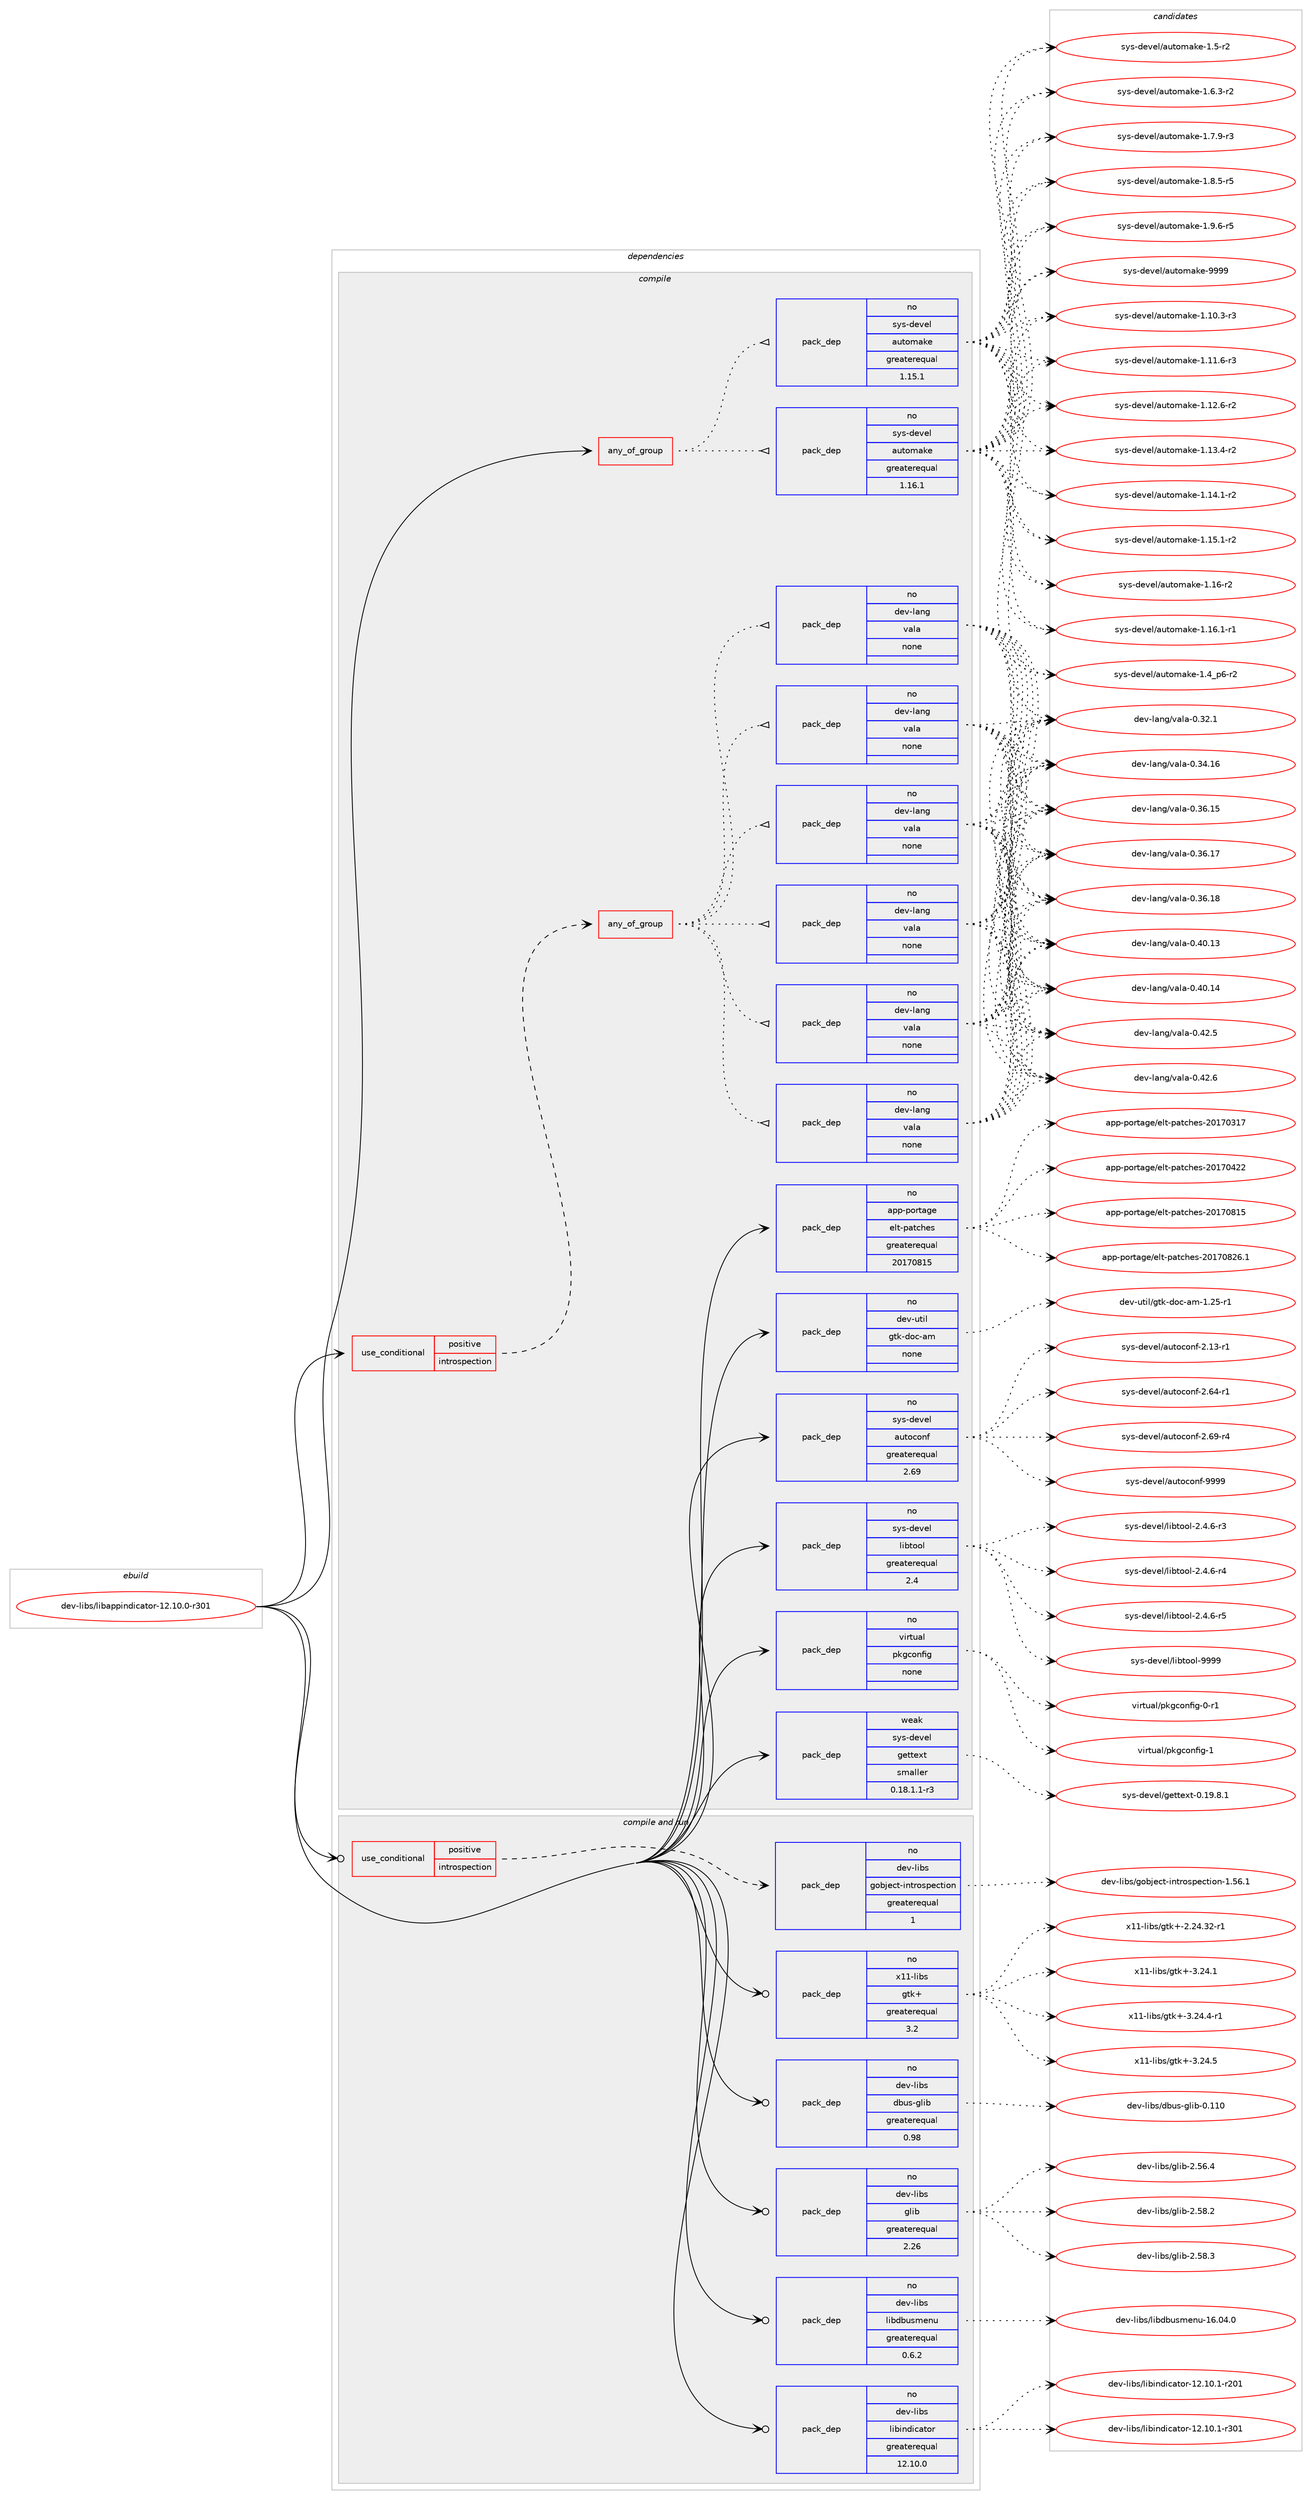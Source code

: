 digraph prolog {

# *************
# Graph options
# *************

newrank=true;
concentrate=true;
compound=true;
graph [rankdir=LR,fontname=Helvetica,fontsize=10,ranksep=1.5];#, ranksep=2.5, nodesep=0.2];
edge  [arrowhead=vee];
node  [fontname=Helvetica,fontsize=10];

# **********
# The ebuild
# **********

subgraph cluster_leftcol {
color=gray;
rank=same;
label=<<i>ebuild</i>>;
id [label="dev-libs/libappindicator-12.10.0-r301", color=red, width=4, href="../dev-libs/libappindicator-12.10.0-r301.svg"];
}

# ****************
# The dependencies
# ****************

subgraph cluster_midcol {
color=gray;
label=<<i>dependencies</i>>;
subgraph cluster_compile {
fillcolor="#eeeeee";
style=filled;
label=<<i>compile</i>>;
subgraph any22198 {
dependency1366843 [label=<<TABLE BORDER="0" CELLBORDER="1" CELLSPACING="0" CELLPADDING="4"><TR><TD CELLPADDING="10">any_of_group</TD></TR></TABLE>>, shape=none, color=red];subgraph pack978269 {
dependency1366844 [label=<<TABLE BORDER="0" CELLBORDER="1" CELLSPACING="0" CELLPADDING="4" WIDTH="220"><TR><TD ROWSPAN="6" CELLPADDING="30">pack_dep</TD></TR><TR><TD WIDTH="110">no</TD></TR><TR><TD>sys-devel</TD></TR><TR><TD>automake</TD></TR><TR><TD>greaterequal</TD></TR><TR><TD>1.16.1</TD></TR></TABLE>>, shape=none, color=blue];
}
dependency1366843:e -> dependency1366844:w [weight=20,style="dotted",arrowhead="oinv"];
subgraph pack978270 {
dependency1366845 [label=<<TABLE BORDER="0" CELLBORDER="1" CELLSPACING="0" CELLPADDING="4" WIDTH="220"><TR><TD ROWSPAN="6" CELLPADDING="30">pack_dep</TD></TR><TR><TD WIDTH="110">no</TD></TR><TR><TD>sys-devel</TD></TR><TR><TD>automake</TD></TR><TR><TD>greaterequal</TD></TR><TR><TD>1.15.1</TD></TR></TABLE>>, shape=none, color=blue];
}
dependency1366843:e -> dependency1366845:w [weight=20,style="dotted",arrowhead="oinv"];
}
id:e -> dependency1366843:w [weight=20,style="solid",arrowhead="vee"];
subgraph cond365824 {
dependency1366846 [label=<<TABLE BORDER="0" CELLBORDER="1" CELLSPACING="0" CELLPADDING="4"><TR><TD ROWSPAN="3" CELLPADDING="10">use_conditional</TD></TR><TR><TD>positive</TD></TR><TR><TD>introspection</TD></TR></TABLE>>, shape=none, color=red];
subgraph any22199 {
dependency1366847 [label=<<TABLE BORDER="0" CELLBORDER="1" CELLSPACING="0" CELLPADDING="4"><TR><TD CELLPADDING="10">any_of_group</TD></TR></TABLE>>, shape=none, color=red];subgraph pack978271 {
dependency1366848 [label=<<TABLE BORDER="0" CELLBORDER="1" CELLSPACING="0" CELLPADDING="4" WIDTH="220"><TR><TD ROWSPAN="6" CELLPADDING="30">pack_dep</TD></TR><TR><TD WIDTH="110">no</TD></TR><TR><TD>dev-lang</TD></TR><TR><TD>vala</TD></TR><TR><TD>none</TD></TR><TR><TD></TD></TR></TABLE>>, shape=none, color=blue];
}
dependency1366847:e -> dependency1366848:w [weight=20,style="dotted",arrowhead="oinv"];
subgraph pack978272 {
dependency1366849 [label=<<TABLE BORDER="0" CELLBORDER="1" CELLSPACING="0" CELLPADDING="4" WIDTH="220"><TR><TD ROWSPAN="6" CELLPADDING="30">pack_dep</TD></TR><TR><TD WIDTH="110">no</TD></TR><TR><TD>dev-lang</TD></TR><TR><TD>vala</TD></TR><TR><TD>none</TD></TR><TR><TD></TD></TR></TABLE>>, shape=none, color=blue];
}
dependency1366847:e -> dependency1366849:w [weight=20,style="dotted",arrowhead="oinv"];
subgraph pack978273 {
dependency1366850 [label=<<TABLE BORDER="0" CELLBORDER="1" CELLSPACING="0" CELLPADDING="4" WIDTH="220"><TR><TD ROWSPAN="6" CELLPADDING="30">pack_dep</TD></TR><TR><TD WIDTH="110">no</TD></TR><TR><TD>dev-lang</TD></TR><TR><TD>vala</TD></TR><TR><TD>none</TD></TR><TR><TD></TD></TR></TABLE>>, shape=none, color=blue];
}
dependency1366847:e -> dependency1366850:w [weight=20,style="dotted",arrowhead="oinv"];
subgraph pack978274 {
dependency1366851 [label=<<TABLE BORDER="0" CELLBORDER="1" CELLSPACING="0" CELLPADDING="4" WIDTH="220"><TR><TD ROWSPAN="6" CELLPADDING="30">pack_dep</TD></TR><TR><TD WIDTH="110">no</TD></TR><TR><TD>dev-lang</TD></TR><TR><TD>vala</TD></TR><TR><TD>none</TD></TR><TR><TD></TD></TR></TABLE>>, shape=none, color=blue];
}
dependency1366847:e -> dependency1366851:w [weight=20,style="dotted",arrowhead="oinv"];
subgraph pack978275 {
dependency1366852 [label=<<TABLE BORDER="0" CELLBORDER="1" CELLSPACING="0" CELLPADDING="4" WIDTH="220"><TR><TD ROWSPAN="6" CELLPADDING="30">pack_dep</TD></TR><TR><TD WIDTH="110">no</TD></TR><TR><TD>dev-lang</TD></TR><TR><TD>vala</TD></TR><TR><TD>none</TD></TR><TR><TD></TD></TR></TABLE>>, shape=none, color=blue];
}
dependency1366847:e -> dependency1366852:w [weight=20,style="dotted",arrowhead="oinv"];
subgraph pack978276 {
dependency1366853 [label=<<TABLE BORDER="0" CELLBORDER="1" CELLSPACING="0" CELLPADDING="4" WIDTH="220"><TR><TD ROWSPAN="6" CELLPADDING="30">pack_dep</TD></TR><TR><TD WIDTH="110">no</TD></TR><TR><TD>dev-lang</TD></TR><TR><TD>vala</TD></TR><TR><TD>none</TD></TR><TR><TD></TD></TR></TABLE>>, shape=none, color=blue];
}
dependency1366847:e -> dependency1366853:w [weight=20,style="dotted",arrowhead="oinv"];
}
dependency1366846:e -> dependency1366847:w [weight=20,style="dashed",arrowhead="vee"];
}
id:e -> dependency1366846:w [weight=20,style="solid",arrowhead="vee"];
subgraph pack978277 {
dependency1366854 [label=<<TABLE BORDER="0" CELLBORDER="1" CELLSPACING="0" CELLPADDING="4" WIDTH="220"><TR><TD ROWSPAN="6" CELLPADDING="30">pack_dep</TD></TR><TR><TD WIDTH="110">no</TD></TR><TR><TD>app-portage</TD></TR><TR><TD>elt-patches</TD></TR><TR><TD>greaterequal</TD></TR><TR><TD>20170815</TD></TR></TABLE>>, shape=none, color=blue];
}
id:e -> dependency1366854:w [weight=20,style="solid",arrowhead="vee"];
subgraph pack978278 {
dependency1366855 [label=<<TABLE BORDER="0" CELLBORDER="1" CELLSPACING="0" CELLPADDING="4" WIDTH="220"><TR><TD ROWSPAN="6" CELLPADDING="30">pack_dep</TD></TR><TR><TD WIDTH="110">no</TD></TR><TR><TD>dev-util</TD></TR><TR><TD>gtk-doc-am</TD></TR><TR><TD>none</TD></TR><TR><TD></TD></TR></TABLE>>, shape=none, color=blue];
}
id:e -> dependency1366855:w [weight=20,style="solid",arrowhead="vee"];
subgraph pack978279 {
dependency1366856 [label=<<TABLE BORDER="0" CELLBORDER="1" CELLSPACING="0" CELLPADDING="4" WIDTH="220"><TR><TD ROWSPAN="6" CELLPADDING="30">pack_dep</TD></TR><TR><TD WIDTH="110">no</TD></TR><TR><TD>sys-devel</TD></TR><TR><TD>autoconf</TD></TR><TR><TD>greaterequal</TD></TR><TR><TD>2.69</TD></TR></TABLE>>, shape=none, color=blue];
}
id:e -> dependency1366856:w [weight=20,style="solid",arrowhead="vee"];
subgraph pack978280 {
dependency1366857 [label=<<TABLE BORDER="0" CELLBORDER="1" CELLSPACING="0" CELLPADDING="4" WIDTH="220"><TR><TD ROWSPAN="6" CELLPADDING="30">pack_dep</TD></TR><TR><TD WIDTH="110">no</TD></TR><TR><TD>sys-devel</TD></TR><TR><TD>libtool</TD></TR><TR><TD>greaterequal</TD></TR><TR><TD>2.4</TD></TR></TABLE>>, shape=none, color=blue];
}
id:e -> dependency1366857:w [weight=20,style="solid",arrowhead="vee"];
subgraph pack978281 {
dependency1366858 [label=<<TABLE BORDER="0" CELLBORDER="1" CELLSPACING="0" CELLPADDING="4" WIDTH="220"><TR><TD ROWSPAN="6" CELLPADDING="30">pack_dep</TD></TR><TR><TD WIDTH="110">no</TD></TR><TR><TD>virtual</TD></TR><TR><TD>pkgconfig</TD></TR><TR><TD>none</TD></TR><TR><TD></TD></TR></TABLE>>, shape=none, color=blue];
}
id:e -> dependency1366858:w [weight=20,style="solid",arrowhead="vee"];
subgraph pack978282 {
dependency1366859 [label=<<TABLE BORDER="0" CELLBORDER="1" CELLSPACING="0" CELLPADDING="4" WIDTH="220"><TR><TD ROWSPAN="6" CELLPADDING="30">pack_dep</TD></TR><TR><TD WIDTH="110">weak</TD></TR><TR><TD>sys-devel</TD></TR><TR><TD>gettext</TD></TR><TR><TD>smaller</TD></TR><TR><TD>0.18.1.1-r3</TD></TR></TABLE>>, shape=none, color=blue];
}
id:e -> dependency1366859:w [weight=20,style="solid",arrowhead="vee"];
}
subgraph cluster_compileandrun {
fillcolor="#eeeeee";
style=filled;
label=<<i>compile and run</i>>;
subgraph cond365825 {
dependency1366860 [label=<<TABLE BORDER="0" CELLBORDER="1" CELLSPACING="0" CELLPADDING="4"><TR><TD ROWSPAN="3" CELLPADDING="10">use_conditional</TD></TR><TR><TD>positive</TD></TR><TR><TD>introspection</TD></TR></TABLE>>, shape=none, color=red];
subgraph pack978283 {
dependency1366861 [label=<<TABLE BORDER="0" CELLBORDER="1" CELLSPACING="0" CELLPADDING="4" WIDTH="220"><TR><TD ROWSPAN="6" CELLPADDING="30">pack_dep</TD></TR><TR><TD WIDTH="110">no</TD></TR><TR><TD>dev-libs</TD></TR><TR><TD>gobject-introspection</TD></TR><TR><TD>greaterequal</TD></TR><TR><TD>1</TD></TR></TABLE>>, shape=none, color=blue];
}
dependency1366860:e -> dependency1366861:w [weight=20,style="dashed",arrowhead="vee"];
}
id:e -> dependency1366860:w [weight=20,style="solid",arrowhead="odotvee"];
subgraph pack978284 {
dependency1366862 [label=<<TABLE BORDER="0" CELLBORDER="1" CELLSPACING="0" CELLPADDING="4" WIDTH="220"><TR><TD ROWSPAN="6" CELLPADDING="30">pack_dep</TD></TR><TR><TD WIDTH="110">no</TD></TR><TR><TD>dev-libs</TD></TR><TR><TD>dbus-glib</TD></TR><TR><TD>greaterequal</TD></TR><TR><TD>0.98</TD></TR></TABLE>>, shape=none, color=blue];
}
id:e -> dependency1366862:w [weight=20,style="solid",arrowhead="odotvee"];
subgraph pack978285 {
dependency1366863 [label=<<TABLE BORDER="0" CELLBORDER="1" CELLSPACING="0" CELLPADDING="4" WIDTH="220"><TR><TD ROWSPAN="6" CELLPADDING="30">pack_dep</TD></TR><TR><TD WIDTH="110">no</TD></TR><TR><TD>dev-libs</TD></TR><TR><TD>glib</TD></TR><TR><TD>greaterequal</TD></TR><TR><TD>2.26</TD></TR></TABLE>>, shape=none, color=blue];
}
id:e -> dependency1366863:w [weight=20,style="solid",arrowhead="odotvee"];
subgraph pack978286 {
dependency1366864 [label=<<TABLE BORDER="0" CELLBORDER="1" CELLSPACING="0" CELLPADDING="4" WIDTH="220"><TR><TD ROWSPAN="6" CELLPADDING="30">pack_dep</TD></TR><TR><TD WIDTH="110">no</TD></TR><TR><TD>dev-libs</TD></TR><TR><TD>libdbusmenu</TD></TR><TR><TD>greaterequal</TD></TR><TR><TD>0.6.2</TD></TR></TABLE>>, shape=none, color=blue];
}
id:e -> dependency1366864:w [weight=20,style="solid",arrowhead="odotvee"];
subgraph pack978287 {
dependency1366865 [label=<<TABLE BORDER="0" CELLBORDER="1" CELLSPACING="0" CELLPADDING="4" WIDTH="220"><TR><TD ROWSPAN="6" CELLPADDING="30">pack_dep</TD></TR><TR><TD WIDTH="110">no</TD></TR><TR><TD>dev-libs</TD></TR><TR><TD>libindicator</TD></TR><TR><TD>greaterequal</TD></TR><TR><TD>12.10.0</TD></TR></TABLE>>, shape=none, color=blue];
}
id:e -> dependency1366865:w [weight=20,style="solid",arrowhead="odotvee"];
subgraph pack978288 {
dependency1366866 [label=<<TABLE BORDER="0" CELLBORDER="1" CELLSPACING="0" CELLPADDING="4" WIDTH="220"><TR><TD ROWSPAN="6" CELLPADDING="30">pack_dep</TD></TR><TR><TD WIDTH="110">no</TD></TR><TR><TD>x11-libs</TD></TR><TR><TD>gtk+</TD></TR><TR><TD>greaterequal</TD></TR><TR><TD>3.2</TD></TR></TABLE>>, shape=none, color=blue];
}
id:e -> dependency1366866:w [weight=20,style="solid",arrowhead="odotvee"];
}
subgraph cluster_run {
fillcolor="#eeeeee";
style=filled;
label=<<i>run</i>>;
}
}

# **************
# The candidates
# **************

subgraph cluster_choices {
rank=same;
color=gray;
label=<<i>candidates</i>>;

subgraph choice978269 {
color=black;
nodesep=1;
choice11512111545100101118101108479711711611110997107101454946494846514511451 [label="sys-devel/automake-1.10.3-r3", color=red, width=4,href="../sys-devel/automake-1.10.3-r3.svg"];
choice11512111545100101118101108479711711611110997107101454946494946544511451 [label="sys-devel/automake-1.11.6-r3", color=red, width=4,href="../sys-devel/automake-1.11.6-r3.svg"];
choice11512111545100101118101108479711711611110997107101454946495046544511450 [label="sys-devel/automake-1.12.6-r2", color=red, width=4,href="../sys-devel/automake-1.12.6-r2.svg"];
choice11512111545100101118101108479711711611110997107101454946495146524511450 [label="sys-devel/automake-1.13.4-r2", color=red, width=4,href="../sys-devel/automake-1.13.4-r2.svg"];
choice11512111545100101118101108479711711611110997107101454946495246494511450 [label="sys-devel/automake-1.14.1-r2", color=red, width=4,href="../sys-devel/automake-1.14.1-r2.svg"];
choice11512111545100101118101108479711711611110997107101454946495346494511450 [label="sys-devel/automake-1.15.1-r2", color=red, width=4,href="../sys-devel/automake-1.15.1-r2.svg"];
choice1151211154510010111810110847971171161111099710710145494649544511450 [label="sys-devel/automake-1.16-r2", color=red, width=4,href="../sys-devel/automake-1.16-r2.svg"];
choice11512111545100101118101108479711711611110997107101454946495446494511449 [label="sys-devel/automake-1.16.1-r1", color=red, width=4,href="../sys-devel/automake-1.16.1-r1.svg"];
choice115121115451001011181011084797117116111109971071014549465295112544511450 [label="sys-devel/automake-1.4_p6-r2", color=red, width=4,href="../sys-devel/automake-1.4_p6-r2.svg"];
choice11512111545100101118101108479711711611110997107101454946534511450 [label="sys-devel/automake-1.5-r2", color=red, width=4,href="../sys-devel/automake-1.5-r2.svg"];
choice115121115451001011181011084797117116111109971071014549465446514511450 [label="sys-devel/automake-1.6.3-r2", color=red, width=4,href="../sys-devel/automake-1.6.3-r2.svg"];
choice115121115451001011181011084797117116111109971071014549465546574511451 [label="sys-devel/automake-1.7.9-r3", color=red, width=4,href="../sys-devel/automake-1.7.9-r3.svg"];
choice115121115451001011181011084797117116111109971071014549465646534511453 [label="sys-devel/automake-1.8.5-r5", color=red, width=4,href="../sys-devel/automake-1.8.5-r5.svg"];
choice115121115451001011181011084797117116111109971071014549465746544511453 [label="sys-devel/automake-1.9.6-r5", color=red, width=4,href="../sys-devel/automake-1.9.6-r5.svg"];
choice115121115451001011181011084797117116111109971071014557575757 [label="sys-devel/automake-9999", color=red, width=4,href="../sys-devel/automake-9999.svg"];
dependency1366844:e -> choice11512111545100101118101108479711711611110997107101454946494846514511451:w [style=dotted,weight="100"];
dependency1366844:e -> choice11512111545100101118101108479711711611110997107101454946494946544511451:w [style=dotted,weight="100"];
dependency1366844:e -> choice11512111545100101118101108479711711611110997107101454946495046544511450:w [style=dotted,weight="100"];
dependency1366844:e -> choice11512111545100101118101108479711711611110997107101454946495146524511450:w [style=dotted,weight="100"];
dependency1366844:e -> choice11512111545100101118101108479711711611110997107101454946495246494511450:w [style=dotted,weight="100"];
dependency1366844:e -> choice11512111545100101118101108479711711611110997107101454946495346494511450:w [style=dotted,weight="100"];
dependency1366844:e -> choice1151211154510010111810110847971171161111099710710145494649544511450:w [style=dotted,weight="100"];
dependency1366844:e -> choice11512111545100101118101108479711711611110997107101454946495446494511449:w [style=dotted,weight="100"];
dependency1366844:e -> choice115121115451001011181011084797117116111109971071014549465295112544511450:w [style=dotted,weight="100"];
dependency1366844:e -> choice11512111545100101118101108479711711611110997107101454946534511450:w [style=dotted,weight="100"];
dependency1366844:e -> choice115121115451001011181011084797117116111109971071014549465446514511450:w [style=dotted,weight="100"];
dependency1366844:e -> choice115121115451001011181011084797117116111109971071014549465546574511451:w [style=dotted,weight="100"];
dependency1366844:e -> choice115121115451001011181011084797117116111109971071014549465646534511453:w [style=dotted,weight="100"];
dependency1366844:e -> choice115121115451001011181011084797117116111109971071014549465746544511453:w [style=dotted,weight="100"];
dependency1366844:e -> choice115121115451001011181011084797117116111109971071014557575757:w [style=dotted,weight="100"];
}
subgraph choice978270 {
color=black;
nodesep=1;
choice11512111545100101118101108479711711611110997107101454946494846514511451 [label="sys-devel/automake-1.10.3-r3", color=red, width=4,href="../sys-devel/automake-1.10.3-r3.svg"];
choice11512111545100101118101108479711711611110997107101454946494946544511451 [label="sys-devel/automake-1.11.6-r3", color=red, width=4,href="../sys-devel/automake-1.11.6-r3.svg"];
choice11512111545100101118101108479711711611110997107101454946495046544511450 [label="sys-devel/automake-1.12.6-r2", color=red, width=4,href="../sys-devel/automake-1.12.6-r2.svg"];
choice11512111545100101118101108479711711611110997107101454946495146524511450 [label="sys-devel/automake-1.13.4-r2", color=red, width=4,href="../sys-devel/automake-1.13.4-r2.svg"];
choice11512111545100101118101108479711711611110997107101454946495246494511450 [label="sys-devel/automake-1.14.1-r2", color=red, width=4,href="../sys-devel/automake-1.14.1-r2.svg"];
choice11512111545100101118101108479711711611110997107101454946495346494511450 [label="sys-devel/automake-1.15.1-r2", color=red, width=4,href="../sys-devel/automake-1.15.1-r2.svg"];
choice1151211154510010111810110847971171161111099710710145494649544511450 [label="sys-devel/automake-1.16-r2", color=red, width=4,href="../sys-devel/automake-1.16-r2.svg"];
choice11512111545100101118101108479711711611110997107101454946495446494511449 [label="sys-devel/automake-1.16.1-r1", color=red, width=4,href="../sys-devel/automake-1.16.1-r1.svg"];
choice115121115451001011181011084797117116111109971071014549465295112544511450 [label="sys-devel/automake-1.4_p6-r2", color=red, width=4,href="../sys-devel/automake-1.4_p6-r2.svg"];
choice11512111545100101118101108479711711611110997107101454946534511450 [label="sys-devel/automake-1.5-r2", color=red, width=4,href="../sys-devel/automake-1.5-r2.svg"];
choice115121115451001011181011084797117116111109971071014549465446514511450 [label="sys-devel/automake-1.6.3-r2", color=red, width=4,href="../sys-devel/automake-1.6.3-r2.svg"];
choice115121115451001011181011084797117116111109971071014549465546574511451 [label="sys-devel/automake-1.7.9-r3", color=red, width=4,href="../sys-devel/automake-1.7.9-r3.svg"];
choice115121115451001011181011084797117116111109971071014549465646534511453 [label="sys-devel/automake-1.8.5-r5", color=red, width=4,href="../sys-devel/automake-1.8.5-r5.svg"];
choice115121115451001011181011084797117116111109971071014549465746544511453 [label="sys-devel/automake-1.9.6-r5", color=red, width=4,href="../sys-devel/automake-1.9.6-r5.svg"];
choice115121115451001011181011084797117116111109971071014557575757 [label="sys-devel/automake-9999", color=red, width=4,href="../sys-devel/automake-9999.svg"];
dependency1366845:e -> choice11512111545100101118101108479711711611110997107101454946494846514511451:w [style=dotted,weight="100"];
dependency1366845:e -> choice11512111545100101118101108479711711611110997107101454946494946544511451:w [style=dotted,weight="100"];
dependency1366845:e -> choice11512111545100101118101108479711711611110997107101454946495046544511450:w [style=dotted,weight="100"];
dependency1366845:e -> choice11512111545100101118101108479711711611110997107101454946495146524511450:w [style=dotted,weight="100"];
dependency1366845:e -> choice11512111545100101118101108479711711611110997107101454946495246494511450:w [style=dotted,weight="100"];
dependency1366845:e -> choice11512111545100101118101108479711711611110997107101454946495346494511450:w [style=dotted,weight="100"];
dependency1366845:e -> choice1151211154510010111810110847971171161111099710710145494649544511450:w [style=dotted,weight="100"];
dependency1366845:e -> choice11512111545100101118101108479711711611110997107101454946495446494511449:w [style=dotted,weight="100"];
dependency1366845:e -> choice115121115451001011181011084797117116111109971071014549465295112544511450:w [style=dotted,weight="100"];
dependency1366845:e -> choice11512111545100101118101108479711711611110997107101454946534511450:w [style=dotted,weight="100"];
dependency1366845:e -> choice115121115451001011181011084797117116111109971071014549465446514511450:w [style=dotted,weight="100"];
dependency1366845:e -> choice115121115451001011181011084797117116111109971071014549465546574511451:w [style=dotted,weight="100"];
dependency1366845:e -> choice115121115451001011181011084797117116111109971071014549465646534511453:w [style=dotted,weight="100"];
dependency1366845:e -> choice115121115451001011181011084797117116111109971071014549465746544511453:w [style=dotted,weight="100"];
dependency1366845:e -> choice115121115451001011181011084797117116111109971071014557575757:w [style=dotted,weight="100"];
}
subgraph choice978271 {
color=black;
nodesep=1;
choice100101118451089711010347118971089745484651504649 [label="dev-lang/vala-0.32.1", color=red, width=4,href="../dev-lang/vala-0.32.1.svg"];
choice10010111845108971101034711897108974548465152464954 [label="dev-lang/vala-0.34.16", color=red, width=4,href="../dev-lang/vala-0.34.16.svg"];
choice10010111845108971101034711897108974548465154464953 [label="dev-lang/vala-0.36.15", color=red, width=4,href="../dev-lang/vala-0.36.15.svg"];
choice10010111845108971101034711897108974548465154464955 [label="dev-lang/vala-0.36.17", color=red, width=4,href="../dev-lang/vala-0.36.17.svg"];
choice10010111845108971101034711897108974548465154464956 [label="dev-lang/vala-0.36.18", color=red, width=4,href="../dev-lang/vala-0.36.18.svg"];
choice10010111845108971101034711897108974548465248464951 [label="dev-lang/vala-0.40.13", color=red, width=4,href="../dev-lang/vala-0.40.13.svg"];
choice10010111845108971101034711897108974548465248464952 [label="dev-lang/vala-0.40.14", color=red, width=4,href="../dev-lang/vala-0.40.14.svg"];
choice100101118451089711010347118971089745484652504653 [label="dev-lang/vala-0.42.5", color=red, width=4,href="../dev-lang/vala-0.42.5.svg"];
choice100101118451089711010347118971089745484652504654 [label="dev-lang/vala-0.42.6", color=red, width=4,href="../dev-lang/vala-0.42.6.svg"];
dependency1366848:e -> choice100101118451089711010347118971089745484651504649:w [style=dotted,weight="100"];
dependency1366848:e -> choice10010111845108971101034711897108974548465152464954:w [style=dotted,weight="100"];
dependency1366848:e -> choice10010111845108971101034711897108974548465154464953:w [style=dotted,weight="100"];
dependency1366848:e -> choice10010111845108971101034711897108974548465154464955:w [style=dotted,weight="100"];
dependency1366848:e -> choice10010111845108971101034711897108974548465154464956:w [style=dotted,weight="100"];
dependency1366848:e -> choice10010111845108971101034711897108974548465248464951:w [style=dotted,weight="100"];
dependency1366848:e -> choice10010111845108971101034711897108974548465248464952:w [style=dotted,weight="100"];
dependency1366848:e -> choice100101118451089711010347118971089745484652504653:w [style=dotted,weight="100"];
dependency1366848:e -> choice100101118451089711010347118971089745484652504654:w [style=dotted,weight="100"];
}
subgraph choice978272 {
color=black;
nodesep=1;
choice100101118451089711010347118971089745484651504649 [label="dev-lang/vala-0.32.1", color=red, width=4,href="../dev-lang/vala-0.32.1.svg"];
choice10010111845108971101034711897108974548465152464954 [label="dev-lang/vala-0.34.16", color=red, width=4,href="../dev-lang/vala-0.34.16.svg"];
choice10010111845108971101034711897108974548465154464953 [label="dev-lang/vala-0.36.15", color=red, width=4,href="../dev-lang/vala-0.36.15.svg"];
choice10010111845108971101034711897108974548465154464955 [label="dev-lang/vala-0.36.17", color=red, width=4,href="../dev-lang/vala-0.36.17.svg"];
choice10010111845108971101034711897108974548465154464956 [label="dev-lang/vala-0.36.18", color=red, width=4,href="../dev-lang/vala-0.36.18.svg"];
choice10010111845108971101034711897108974548465248464951 [label="dev-lang/vala-0.40.13", color=red, width=4,href="../dev-lang/vala-0.40.13.svg"];
choice10010111845108971101034711897108974548465248464952 [label="dev-lang/vala-0.40.14", color=red, width=4,href="../dev-lang/vala-0.40.14.svg"];
choice100101118451089711010347118971089745484652504653 [label="dev-lang/vala-0.42.5", color=red, width=4,href="../dev-lang/vala-0.42.5.svg"];
choice100101118451089711010347118971089745484652504654 [label="dev-lang/vala-0.42.6", color=red, width=4,href="../dev-lang/vala-0.42.6.svg"];
dependency1366849:e -> choice100101118451089711010347118971089745484651504649:w [style=dotted,weight="100"];
dependency1366849:e -> choice10010111845108971101034711897108974548465152464954:w [style=dotted,weight="100"];
dependency1366849:e -> choice10010111845108971101034711897108974548465154464953:w [style=dotted,weight="100"];
dependency1366849:e -> choice10010111845108971101034711897108974548465154464955:w [style=dotted,weight="100"];
dependency1366849:e -> choice10010111845108971101034711897108974548465154464956:w [style=dotted,weight="100"];
dependency1366849:e -> choice10010111845108971101034711897108974548465248464951:w [style=dotted,weight="100"];
dependency1366849:e -> choice10010111845108971101034711897108974548465248464952:w [style=dotted,weight="100"];
dependency1366849:e -> choice100101118451089711010347118971089745484652504653:w [style=dotted,weight="100"];
dependency1366849:e -> choice100101118451089711010347118971089745484652504654:w [style=dotted,weight="100"];
}
subgraph choice978273 {
color=black;
nodesep=1;
choice100101118451089711010347118971089745484651504649 [label="dev-lang/vala-0.32.1", color=red, width=4,href="../dev-lang/vala-0.32.1.svg"];
choice10010111845108971101034711897108974548465152464954 [label="dev-lang/vala-0.34.16", color=red, width=4,href="../dev-lang/vala-0.34.16.svg"];
choice10010111845108971101034711897108974548465154464953 [label="dev-lang/vala-0.36.15", color=red, width=4,href="../dev-lang/vala-0.36.15.svg"];
choice10010111845108971101034711897108974548465154464955 [label="dev-lang/vala-0.36.17", color=red, width=4,href="../dev-lang/vala-0.36.17.svg"];
choice10010111845108971101034711897108974548465154464956 [label="dev-lang/vala-0.36.18", color=red, width=4,href="../dev-lang/vala-0.36.18.svg"];
choice10010111845108971101034711897108974548465248464951 [label="dev-lang/vala-0.40.13", color=red, width=4,href="../dev-lang/vala-0.40.13.svg"];
choice10010111845108971101034711897108974548465248464952 [label="dev-lang/vala-0.40.14", color=red, width=4,href="../dev-lang/vala-0.40.14.svg"];
choice100101118451089711010347118971089745484652504653 [label="dev-lang/vala-0.42.5", color=red, width=4,href="../dev-lang/vala-0.42.5.svg"];
choice100101118451089711010347118971089745484652504654 [label="dev-lang/vala-0.42.6", color=red, width=4,href="../dev-lang/vala-0.42.6.svg"];
dependency1366850:e -> choice100101118451089711010347118971089745484651504649:w [style=dotted,weight="100"];
dependency1366850:e -> choice10010111845108971101034711897108974548465152464954:w [style=dotted,weight="100"];
dependency1366850:e -> choice10010111845108971101034711897108974548465154464953:w [style=dotted,weight="100"];
dependency1366850:e -> choice10010111845108971101034711897108974548465154464955:w [style=dotted,weight="100"];
dependency1366850:e -> choice10010111845108971101034711897108974548465154464956:w [style=dotted,weight="100"];
dependency1366850:e -> choice10010111845108971101034711897108974548465248464951:w [style=dotted,weight="100"];
dependency1366850:e -> choice10010111845108971101034711897108974548465248464952:w [style=dotted,weight="100"];
dependency1366850:e -> choice100101118451089711010347118971089745484652504653:w [style=dotted,weight="100"];
dependency1366850:e -> choice100101118451089711010347118971089745484652504654:w [style=dotted,weight="100"];
}
subgraph choice978274 {
color=black;
nodesep=1;
choice100101118451089711010347118971089745484651504649 [label="dev-lang/vala-0.32.1", color=red, width=4,href="../dev-lang/vala-0.32.1.svg"];
choice10010111845108971101034711897108974548465152464954 [label="dev-lang/vala-0.34.16", color=red, width=4,href="../dev-lang/vala-0.34.16.svg"];
choice10010111845108971101034711897108974548465154464953 [label="dev-lang/vala-0.36.15", color=red, width=4,href="../dev-lang/vala-0.36.15.svg"];
choice10010111845108971101034711897108974548465154464955 [label="dev-lang/vala-0.36.17", color=red, width=4,href="../dev-lang/vala-0.36.17.svg"];
choice10010111845108971101034711897108974548465154464956 [label="dev-lang/vala-0.36.18", color=red, width=4,href="../dev-lang/vala-0.36.18.svg"];
choice10010111845108971101034711897108974548465248464951 [label="dev-lang/vala-0.40.13", color=red, width=4,href="../dev-lang/vala-0.40.13.svg"];
choice10010111845108971101034711897108974548465248464952 [label="dev-lang/vala-0.40.14", color=red, width=4,href="../dev-lang/vala-0.40.14.svg"];
choice100101118451089711010347118971089745484652504653 [label="dev-lang/vala-0.42.5", color=red, width=4,href="../dev-lang/vala-0.42.5.svg"];
choice100101118451089711010347118971089745484652504654 [label="dev-lang/vala-0.42.6", color=red, width=4,href="../dev-lang/vala-0.42.6.svg"];
dependency1366851:e -> choice100101118451089711010347118971089745484651504649:w [style=dotted,weight="100"];
dependency1366851:e -> choice10010111845108971101034711897108974548465152464954:w [style=dotted,weight="100"];
dependency1366851:e -> choice10010111845108971101034711897108974548465154464953:w [style=dotted,weight="100"];
dependency1366851:e -> choice10010111845108971101034711897108974548465154464955:w [style=dotted,weight="100"];
dependency1366851:e -> choice10010111845108971101034711897108974548465154464956:w [style=dotted,weight="100"];
dependency1366851:e -> choice10010111845108971101034711897108974548465248464951:w [style=dotted,weight="100"];
dependency1366851:e -> choice10010111845108971101034711897108974548465248464952:w [style=dotted,weight="100"];
dependency1366851:e -> choice100101118451089711010347118971089745484652504653:w [style=dotted,weight="100"];
dependency1366851:e -> choice100101118451089711010347118971089745484652504654:w [style=dotted,weight="100"];
}
subgraph choice978275 {
color=black;
nodesep=1;
choice100101118451089711010347118971089745484651504649 [label="dev-lang/vala-0.32.1", color=red, width=4,href="../dev-lang/vala-0.32.1.svg"];
choice10010111845108971101034711897108974548465152464954 [label="dev-lang/vala-0.34.16", color=red, width=4,href="../dev-lang/vala-0.34.16.svg"];
choice10010111845108971101034711897108974548465154464953 [label="dev-lang/vala-0.36.15", color=red, width=4,href="../dev-lang/vala-0.36.15.svg"];
choice10010111845108971101034711897108974548465154464955 [label="dev-lang/vala-0.36.17", color=red, width=4,href="../dev-lang/vala-0.36.17.svg"];
choice10010111845108971101034711897108974548465154464956 [label="dev-lang/vala-0.36.18", color=red, width=4,href="../dev-lang/vala-0.36.18.svg"];
choice10010111845108971101034711897108974548465248464951 [label="dev-lang/vala-0.40.13", color=red, width=4,href="../dev-lang/vala-0.40.13.svg"];
choice10010111845108971101034711897108974548465248464952 [label="dev-lang/vala-0.40.14", color=red, width=4,href="../dev-lang/vala-0.40.14.svg"];
choice100101118451089711010347118971089745484652504653 [label="dev-lang/vala-0.42.5", color=red, width=4,href="../dev-lang/vala-0.42.5.svg"];
choice100101118451089711010347118971089745484652504654 [label="dev-lang/vala-0.42.6", color=red, width=4,href="../dev-lang/vala-0.42.6.svg"];
dependency1366852:e -> choice100101118451089711010347118971089745484651504649:w [style=dotted,weight="100"];
dependency1366852:e -> choice10010111845108971101034711897108974548465152464954:w [style=dotted,weight="100"];
dependency1366852:e -> choice10010111845108971101034711897108974548465154464953:w [style=dotted,weight="100"];
dependency1366852:e -> choice10010111845108971101034711897108974548465154464955:w [style=dotted,weight="100"];
dependency1366852:e -> choice10010111845108971101034711897108974548465154464956:w [style=dotted,weight="100"];
dependency1366852:e -> choice10010111845108971101034711897108974548465248464951:w [style=dotted,weight="100"];
dependency1366852:e -> choice10010111845108971101034711897108974548465248464952:w [style=dotted,weight="100"];
dependency1366852:e -> choice100101118451089711010347118971089745484652504653:w [style=dotted,weight="100"];
dependency1366852:e -> choice100101118451089711010347118971089745484652504654:w [style=dotted,weight="100"];
}
subgraph choice978276 {
color=black;
nodesep=1;
choice100101118451089711010347118971089745484651504649 [label="dev-lang/vala-0.32.1", color=red, width=4,href="../dev-lang/vala-0.32.1.svg"];
choice10010111845108971101034711897108974548465152464954 [label="dev-lang/vala-0.34.16", color=red, width=4,href="../dev-lang/vala-0.34.16.svg"];
choice10010111845108971101034711897108974548465154464953 [label="dev-lang/vala-0.36.15", color=red, width=4,href="../dev-lang/vala-0.36.15.svg"];
choice10010111845108971101034711897108974548465154464955 [label="dev-lang/vala-0.36.17", color=red, width=4,href="../dev-lang/vala-0.36.17.svg"];
choice10010111845108971101034711897108974548465154464956 [label="dev-lang/vala-0.36.18", color=red, width=4,href="../dev-lang/vala-0.36.18.svg"];
choice10010111845108971101034711897108974548465248464951 [label="dev-lang/vala-0.40.13", color=red, width=4,href="../dev-lang/vala-0.40.13.svg"];
choice10010111845108971101034711897108974548465248464952 [label="dev-lang/vala-0.40.14", color=red, width=4,href="../dev-lang/vala-0.40.14.svg"];
choice100101118451089711010347118971089745484652504653 [label="dev-lang/vala-0.42.5", color=red, width=4,href="../dev-lang/vala-0.42.5.svg"];
choice100101118451089711010347118971089745484652504654 [label="dev-lang/vala-0.42.6", color=red, width=4,href="../dev-lang/vala-0.42.6.svg"];
dependency1366853:e -> choice100101118451089711010347118971089745484651504649:w [style=dotted,weight="100"];
dependency1366853:e -> choice10010111845108971101034711897108974548465152464954:w [style=dotted,weight="100"];
dependency1366853:e -> choice10010111845108971101034711897108974548465154464953:w [style=dotted,weight="100"];
dependency1366853:e -> choice10010111845108971101034711897108974548465154464955:w [style=dotted,weight="100"];
dependency1366853:e -> choice10010111845108971101034711897108974548465154464956:w [style=dotted,weight="100"];
dependency1366853:e -> choice10010111845108971101034711897108974548465248464951:w [style=dotted,weight="100"];
dependency1366853:e -> choice10010111845108971101034711897108974548465248464952:w [style=dotted,weight="100"];
dependency1366853:e -> choice100101118451089711010347118971089745484652504653:w [style=dotted,weight="100"];
dependency1366853:e -> choice100101118451089711010347118971089745484652504654:w [style=dotted,weight="100"];
}
subgraph choice978277 {
color=black;
nodesep=1;
choice97112112451121111141169710310147101108116451129711699104101115455048495548514955 [label="app-portage/elt-patches-20170317", color=red, width=4,href="../app-portage/elt-patches-20170317.svg"];
choice97112112451121111141169710310147101108116451129711699104101115455048495548525050 [label="app-portage/elt-patches-20170422", color=red, width=4,href="../app-portage/elt-patches-20170422.svg"];
choice97112112451121111141169710310147101108116451129711699104101115455048495548564953 [label="app-portage/elt-patches-20170815", color=red, width=4,href="../app-portage/elt-patches-20170815.svg"];
choice971121124511211111411697103101471011081164511297116991041011154550484955485650544649 [label="app-portage/elt-patches-20170826.1", color=red, width=4,href="../app-portage/elt-patches-20170826.1.svg"];
dependency1366854:e -> choice97112112451121111141169710310147101108116451129711699104101115455048495548514955:w [style=dotted,weight="100"];
dependency1366854:e -> choice97112112451121111141169710310147101108116451129711699104101115455048495548525050:w [style=dotted,weight="100"];
dependency1366854:e -> choice97112112451121111141169710310147101108116451129711699104101115455048495548564953:w [style=dotted,weight="100"];
dependency1366854:e -> choice971121124511211111411697103101471011081164511297116991041011154550484955485650544649:w [style=dotted,weight="100"];
}
subgraph choice978278 {
color=black;
nodesep=1;
choice10010111845117116105108471031161074510011199459710945494650534511449 [label="dev-util/gtk-doc-am-1.25-r1", color=red, width=4,href="../dev-util/gtk-doc-am-1.25-r1.svg"];
dependency1366855:e -> choice10010111845117116105108471031161074510011199459710945494650534511449:w [style=dotted,weight="100"];
}
subgraph choice978279 {
color=black;
nodesep=1;
choice1151211154510010111810110847971171161119911111010245504649514511449 [label="sys-devel/autoconf-2.13-r1", color=red, width=4,href="../sys-devel/autoconf-2.13-r1.svg"];
choice1151211154510010111810110847971171161119911111010245504654524511449 [label="sys-devel/autoconf-2.64-r1", color=red, width=4,href="../sys-devel/autoconf-2.64-r1.svg"];
choice1151211154510010111810110847971171161119911111010245504654574511452 [label="sys-devel/autoconf-2.69-r4", color=red, width=4,href="../sys-devel/autoconf-2.69-r4.svg"];
choice115121115451001011181011084797117116111991111101024557575757 [label="sys-devel/autoconf-9999", color=red, width=4,href="../sys-devel/autoconf-9999.svg"];
dependency1366856:e -> choice1151211154510010111810110847971171161119911111010245504649514511449:w [style=dotted,weight="100"];
dependency1366856:e -> choice1151211154510010111810110847971171161119911111010245504654524511449:w [style=dotted,weight="100"];
dependency1366856:e -> choice1151211154510010111810110847971171161119911111010245504654574511452:w [style=dotted,weight="100"];
dependency1366856:e -> choice115121115451001011181011084797117116111991111101024557575757:w [style=dotted,weight="100"];
}
subgraph choice978280 {
color=black;
nodesep=1;
choice1151211154510010111810110847108105981161111111084550465246544511451 [label="sys-devel/libtool-2.4.6-r3", color=red, width=4,href="../sys-devel/libtool-2.4.6-r3.svg"];
choice1151211154510010111810110847108105981161111111084550465246544511452 [label="sys-devel/libtool-2.4.6-r4", color=red, width=4,href="../sys-devel/libtool-2.4.6-r4.svg"];
choice1151211154510010111810110847108105981161111111084550465246544511453 [label="sys-devel/libtool-2.4.6-r5", color=red, width=4,href="../sys-devel/libtool-2.4.6-r5.svg"];
choice1151211154510010111810110847108105981161111111084557575757 [label="sys-devel/libtool-9999", color=red, width=4,href="../sys-devel/libtool-9999.svg"];
dependency1366857:e -> choice1151211154510010111810110847108105981161111111084550465246544511451:w [style=dotted,weight="100"];
dependency1366857:e -> choice1151211154510010111810110847108105981161111111084550465246544511452:w [style=dotted,weight="100"];
dependency1366857:e -> choice1151211154510010111810110847108105981161111111084550465246544511453:w [style=dotted,weight="100"];
dependency1366857:e -> choice1151211154510010111810110847108105981161111111084557575757:w [style=dotted,weight="100"];
}
subgraph choice978281 {
color=black;
nodesep=1;
choice11810511411611797108471121071039911111010210510345484511449 [label="virtual/pkgconfig-0-r1", color=red, width=4,href="../virtual/pkgconfig-0-r1.svg"];
choice1181051141161179710847112107103991111101021051034549 [label="virtual/pkgconfig-1", color=red, width=4,href="../virtual/pkgconfig-1.svg"];
dependency1366858:e -> choice11810511411611797108471121071039911111010210510345484511449:w [style=dotted,weight="100"];
dependency1366858:e -> choice1181051141161179710847112107103991111101021051034549:w [style=dotted,weight="100"];
}
subgraph choice978282 {
color=black;
nodesep=1;
choice1151211154510010111810110847103101116116101120116454846495746564649 [label="sys-devel/gettext-0.19.8.1", color=red, width=4,href="../sys-devel/gettext-0.19.8.1.svg"];
dependency1366859:e -> choice1151211154510010111810110847103101116116101120116454846495746564649:w [style=dotted,weight="100"];
}
subgraph choice978283 {
color=black;
nodesep=1;
choice1001011184510810598115471031119810610199116451051101161141111151121019911610511111045494653544649 [label="dev-libs/gobject-introspection-1.56.1", color=red, width=4,href="../dev-libs/gobject-introspection-1.56.1.svg"];
dependency1366861:e -> choice1001011184510810598115471031119810610199116451051101161141111151121019911610511111045494653544649:w [style=dotted,weight="100"];
}
subgraph choice978284 {
color=black;
nodesep=1;
choice100101118451081059811547100981171154510310810598454846494948 [label="dev-libs/dbus-glib-0.110", color=red, width=4,href="../dev-libs/dbus-glib-0.110.svg"];
dependency1366862:e -> choice100101118451081059811547100981171154510310810598454846494948:w [style=dotted,weight="100"];
}
subgraph choice978285 {
color=black;
nodesep=1;
choice1001011184510810598115471031081059845504653544652 [label="dev-libs/glib-2.56.4", color=red, width=4,href="../dev-libs/glib-2.56.4.svg"];
choice1001011184510810598115471031081059845504653564650 [label="dev-libs/glib-2.58.2", color=red, width=4,href="../dev-libs/glib-2.58.2.svg"];
choice1001011184510810598115471031081059845504653564651 [label="dev-libs/glib-2.58.3", color=red, width=4,href="../dev-libs/glib-2.58.3.svg"];
dependency1366863:e -> choice1001011184510810598115471031081059845504653544652:w [style=dotted,weight="100"];
dependency1366863:e -> choice1001011184510810598115471031081059845504653564650:w [style=dotted,weight="100"];
dependency1366863:e -> choice1001011184510810598115471031081059845504653564651:w [style=dotted,weight="100"];
}
subgraph choice978286 {
color=black;
nodesep=1;
choice10010111845108105981154710810598100981171151091011101174549544648524648 [label="dev-libs/libdbusmenu-16.04.0", color=red, width=4,href="../dev-libs/libdbusmenu-16.04.0.svg"];
dependency1366864:e -> choice10010111845108105981154710810598100981171151091011101174549544648524648:w [style=dotted,weight="100"];
}
subgraph choice978287 {
color=black;
nodesep=1;
choice100101118451081059811547108105981051101001059997116111114454950464948464945114504849 [label="dev-libs/libindicator-12.10.1-r201", color=red, width=4,href="../dev-libs/libindicator-12.10.1-r201.svg"];
choice100101118451081059811547108105981051101001059997116111114454950464948464945114514849 [label="dev-libs/libindicator-12.10.1-r301", color=red, width=4,href="../dev-libs/libindicator-12.10.1-r301.svg"];
dependency1366865:e -> choice100101118451081059811547108105981051101001059997116111114454950464948464945114504849:w [style=dotted,weight="100"];
dependency1366865:e -> choice100101118451081059811547108105981051101001059997116111114454950464948464945114514849:w [style=dotted,weight="100"];
}
subgraph choice978288 {
color=black;
nodesep=1;
choice12049494510810598115471031161074345504650524651504511449 [label="x11-libs/gtk+-2.24.32-r1", color=red, width=4,href="../x11-libs/gtk+-2.24.32-r1.svg"];
choice12049494510810598115471031161074345514650524649 [label="x11-libs/gtk+-3.24.1", color=red, width=4,href="../x11-libs/gtk+-3.24.1.svg"];
choice120494945108105981154710311610743455146505246524511449 [label="x11-libs/gtk+-3.24.4-r1", color=red, width=4,href="../x11-libs/gtk+-3.24.4-r1.svg"];
choice12049494510810598115471031161074345514650524653 [label="x11-libs/gtk+-3.24.5", color=red, width=4,href="../x11-libs/gtk+-3.24.5.svg"];
dependency1366866:e -> choice12049494510810598115471031161074345504650524651504511449:w [style=dotted,weight="100"];
dependency1366866:e -> choice12049494510810598115471031161074345514650524649:w [style=dotted,weight="100"];
dependency1366866:e -> choice120494945108105981154710311610743455146505246524511449:w [style=dotted,weight="100"];
dependency1366866:e -> choice12049494510810598115471031161074345514650524653:w [style=dotted,weight="100"];
}
}

}
